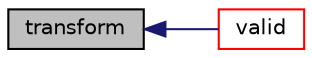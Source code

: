 digraph "transform"
{
  bgcolor="transparent";
  edge [fontname="Helvetica",fontsize="10",labelfontname="Helvetica",labelfontsize="10"];
  node [fontname="Helvetica",fontsize="10",shape=record];
  rankdir="LR";
  Node1 [label="transform",height=0.2,width=0.4,color="black", fillcolor="grey75", style="filled", fontcolor="black"];
  Node1 -> Node2 [dir="back",color="midnightblue",fontsize="10",style="solid",fontname="Helvetica"];
  Node2 [label="valid",height=0.2,width=0.4,color="red",URL="$a01833.html#a52b63ab4e26b7e77fdfb6cd72d07fd4e",tooltip="Check whether origin has been changed at all or. "];
}

